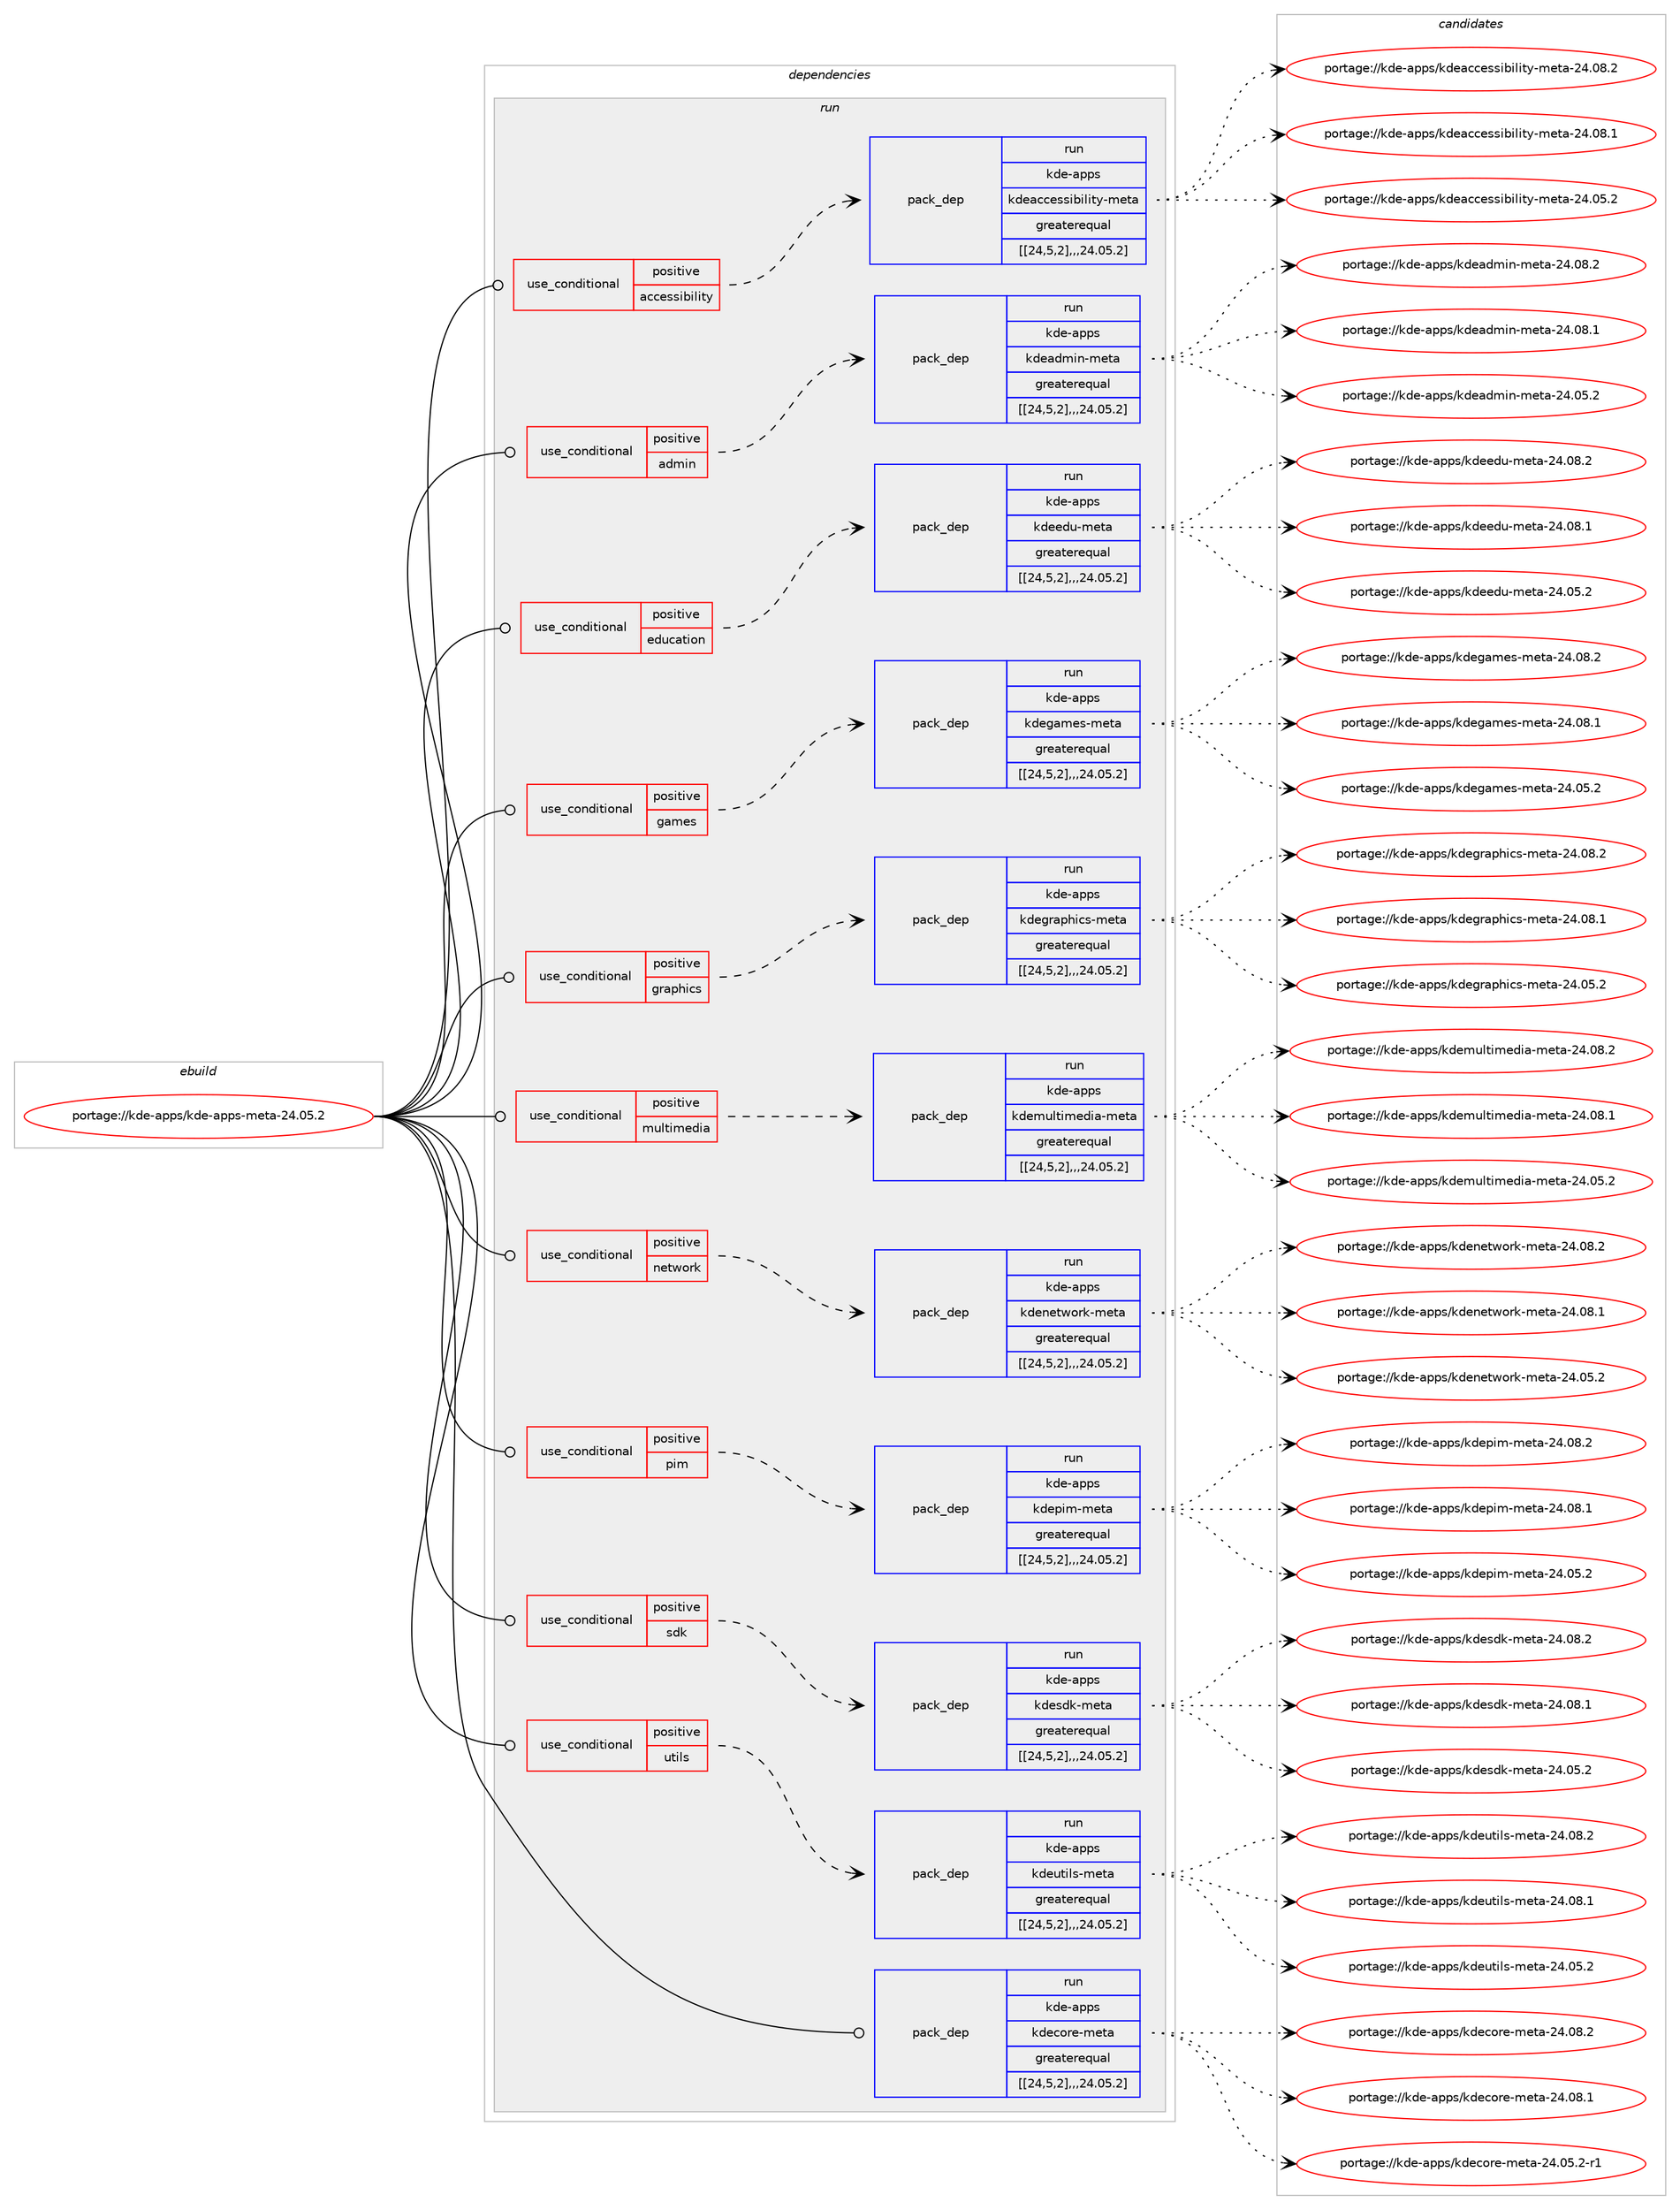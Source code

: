 digraph prolog {

# *************
# Graph options
# *************

newrank=true;
concentrate=true;
compound=true;
graph [rankdir=LR,fontname=Helvetica,fontsize=10,ranksep=1.5];#, ranksep=2.5, nodesep=0.2];
edge  [arrowhead=vee];
node  [fontname=Helvetica,fontsize=10];

# **********
# The ebuild
# **********

subgraph cluster_leftcol {
color=gray;
label=<<i>ebuild</i>>;
id [label="portage://kde-apps/kde-apps-meta-24.05.2", color=red, width=4, href="../kde-apps/kde-apps-meta-24.05.2.svg"];
}

# ****************
# The dependencies
# ****************

subgraph cluster_midcol {
color=gray;
label=<<i>dependencies</i>>;
subgraph cluster_compile {
fillcolor="#eeeeee";
style=filled;
label=<<i>compile</i>>;
}
subgraph cluster_compileandrun {
fillcolor="#eeeeee";
style=filled;
label=<<i>compile and run</i>>;
}
subgraph cluster_run {
fillcolor="#eeeeee";
style=filled;
label=<<i>run</i>>;
subgraph cond71936 {
dependency265685 [label=<<TABLE BORDER="0" CELLBORDER="1" CELLSPACING="0" CELLPADDING="4"><TR><TD ROWSPAN="3" CELLPADDING="10">use_conditional</TD></TR><TR><TD>positive</TD></TR><TR><TD>accessibility</TD></TR></TABLE>>, shape=none, color=red];
subgraph pack191886 {
dependency265726 [label=<<TABLE BORDER="0" CELLBORDER="1" CELLSPACING="0" CELLPADDING="4" WIDTH="220"><TR><TD ROWSPAN="6" CELLPADDING="30">pack_dep</TD></TR><TR><TD WIDTH="110">run</TD></TR><TR><TD>kde-apps</TD></TR><TR><TD>kdeaccessibility-meta</TD></TR><TR><TD>greaterequal</TD></TR><TR><TD>[[24,5,2],,,24.05.2]</TD></TR></TABLE>>, shape=none, color=blue];
}
dependency265685:e -> dependency265726:w [weight=20,style="dashed",arrowhead="vee"];
}
id:e -> dependency265685:w [weight=20,style="solid",arrowhead="odot"];
subgraph cond71939 {
dependency265729 [label=<<TABLE BORDER="0" CELLBORDER="1" CELLSPACING="0" CELLPADDING="4"><TR><TD ROWSPAN="3" CELLPADDING="10">use_conditional</TD></TR><TR><TD>positive</TD></TR><TR><TD>admin</TD></TR></TABLE>>, shape=none, color=red];
subgraph pack191920 {
dependency265762 [label=<<TABLE BORDER="0" CELLBORDER="1" CELLSPACING="0" CELLPADDING="4" WIDTH="220"><TR><TD ROWSPAN="6" CELLPADDING="30">pack_dep</TD></TR><TR><TD WIDTH="110">run</TD></TR><TR><TD>kde-apps</TD></TR><TR><TD>kdeadmin-meta</TD></TR><TR><TD>greaterequal</TD></TR><TR><TD>[[24,5,2],,,24.05.2]</TD></TR></TABLE>>, shape=none, color=blue];
}
dependency265729:e -> dependency265762:w [weight=20,style="dashed",arrowhead="vee"];
}
id:e -> dependency265729:w [weight=20,style="solid",arrowhead="odot"];
subgraph cond71940 {
dependency265781 [label=<<TABLE BORDER="0" CELLBORDER="1" CELLSPACING="0" CELLPADDING="4"><TR><TD ROWSPAN="3" CELLPADDING="10">use_conditional</TD></TR><TR><TD>positive</TD></TR><TR><TD>education</TD></TR></TABLE>>, shape=none, color=red];
subgraph pack191952 {
dependency265790 [label=<<TABLE BORDER="0" CELLBORDER="1" CELLSPACING="0" CELLPADDING="4" WIDTH="220"><TR><TD ROWSPAN="6" CELLPADDING="30">pack_dep</TD></TR><TR><TD WIDTH="110">run</TD></TR><TR><TD>kde-apps</TD></TR><TR><TD>kdeedu-meta</TD></TR><TR><TD>greaterequal</TD></TR><TR><TD>[[24,5,2],,,24.05.2]</TD></TR></TABLE>>, shape=none, color=blue];
}
dependency265781:e -> dependency265790:w [weight=20,style="dashed",arrowhead="vee"];
}
id:e -> dependency265781:w [weight=20,style="solid",arrowhead="odot"];
subgraph cond71942 {
dependency265792 [label=<<TABLE BORDER="0" CELLBORDER="1" CELLSPACING="0" CELLPADDING="4"><TR><TD ROWSPAN="3" CELLPADDING="10">use_conditional</TD></TR><TR><TD>positive</TD></TR><TR><TD>games</TD></TR></TABLE>>, shape=none, color=red];
subgraph pack191963 {
dependency265814 [label=<<TABLE BORDER="0" CELLBORDER="1" CELLSPACING="0" CELLPADDING="4" WIDTH="220"><TR><TD ROWSPAN="6" CELLPADDING="30">pack_dep</TD></TR><TR><TD WIDTH="110">run</TD></TR><TR><TD>kde-apps</TD></TR><TR><TD>kdegames-meta</TD></TR><TR><TD>greaterequal</TD></TR><TR><TD>[[24,5,2],,,24.05.2]</TD></TR></TABLE>>, shape=none, color=blue];
}
dependency265792:e -> dependency265814:w [weight=20,style="dashed",arrowhead="vee"];
}
id:e -> dependency265792:w [weight=20,style="solid",arrowhead="odot"];
subgraph cond71948 {
dependency265831 [label=<<TABLE BORDER="0" CELLBORDER="1" CELLSPACING="0" CELLPADDING="4"><TR><TD ROWSPAN="3" CELLPADDING="10">use_conditional</TD></TR><TR><TD>positive</TD></TR><TR><TD>graphics</TD></TR></TABLE>>, shape=none, color=red];
subgraph pack191998 {
dependency265834 [label=<<TABLE BORDER="0" CELLBORDER="1" CELLSPACING="0" CELLPADDING="4" WIDTH="220"><TR><TD ROWSPAN="6" CELLPADDING="30">pack_dep</TD></TR><TR><TD WIDTH="110">run</TD></TR><TR><TD>kde-apps</TD></TR><TR><TD>kdegraphics-meta</TD></TR><TR><TD>greaterequal</TD></TR><TR><TD>[[24,5,2],,,24.05.2]</TD></TR></TABLE>>, shape=none, color=blue];
}
dependency265831:e -> dependency265834:w [weight=20,style="dashed",arrowhead="vee"];
}
id:e -> dependency265831:w [weight=20,style="solid",arrowhead="odot"];
subgraph cond71950 {
dependency265850 [label=<<TABLE BORDER="0" CELLBORDER="1" CELLSPACING="0" CELLPADDING="4"><TR><TD ROWSPAN="3" CELLPADDING="10">use_conditional</TD></TR><TR><TD>positive</TD></TR><TR><TD>multimedia</TD></TR></TABLE>>, shape=none, color=red];
subgraph pack192016 {
dependency265857 [label=<<TABLE BORDER="0" CELLBORDER="1" CELLSPACING="0" CELLPADDING="4" WIDTH="220"><TR><TD ROWSPAN="6" CELLPADDING="30">pack_dep</TD></TR><TR><TD WIDTH="110">run</TD></TR><TR><TD>kde-apps</TD></TR><TR><TD>kdemultimedia-meta</TD></TR><TR><TD>greaterequal</TD></TR><TR><TD>[[24,5,2],,,24.05.2]</TD></TR></TABLE>>, shape=none, color=blue];
}
dependency265850:e -> dependency265857:w [weight=20,style="dashed",arrowhead="vee"];
}
id:e -> dependency265850:w [weight=20,style="solid",arrowhead="odot"];
subgraph cond71952 {
dependency265875 [label=<<TABLE BORDER="0" CELLBORDER="1" CELLSPACING="0" CELLPADDING="4"><TR><TD ROWSPAN="3" CELLPADDING="10">use_conditional</TD></TR><TR><TD>positive</TD></TR><TR><TD>network</TD></TR></TABLE>>, shape=none, color=red];
subgraph pack192032 {
dependency265876 [label=<<TABLE BORDER="0" CELLBORDER="1" CELLSPACING="0" CELLPADDING="4" WIDTH="220"><TR><TD ROWSPAN="6" CELLPADDING="30">pack_dep</TD></TR><TR><TD WIDTH="110">run</TD></TR><TR><TD>kde-apps</TD></TR><TR><TD>kdenetwork-meta</TD></TR><TR><TD>greaterequal</TD></TR><TR><TD>[[24,5,2],,,24.05.2]</TD></TR></TABLE>>, shape=none, color=blue];
}
dependency265875:e -> dependency265876:w [weight=20,style="dashed",arrowhead="vee"];
}
id:e -> dependency265875:w [weight=20,style="solid",arrowhead="odot"];
subgraph cond71954 {
dependency265887 [label=<<TABLE BORDER="0" CELLBORDER="1" CELLSPACING="0" CELLPADDING="4"><TR><TD ROWSPAN="3" CELLPADDING="10">use_conditional</TD></TR><TR><TD>positive</TD></TR><TR><TD>pim</TD></TR></TABLE>>, shape=none, color=red];
subgraph pack192043 {
dependency265895 [label=<<TABLE BORDER="0" CELLBORDER="1" CELLSPACING="0" CELLPADDING="4" WIDTH="220"><TR><TD ROWSPAN="6" CELLPADDING="30">pack_dep</TD></TR><TR><TD WIDTH="110">run</TD></TR><TR><TD>kde-apps</TD></TR><TR><TD>kdepim-meta</TD></TR><TR><TD>greaterequal</TD></TR><TR><TD>[[24,5,2],,,24.05.2]</TD></TR></TABLE>>, shape=none, color=blue];
}
dependency265887:e -> dependency265895:w [weight=20,style="dashed",arrowhead="vee"];
}
id:e -> dependency265887:w [weight=20,style="solid",arrowhead="odot"];
subgraph cond71956 {
dependency265898 [label=<<TABLE BORDER="0" CELLBORDER="1" CELLSPACING="0" CELLPADDING="4"><TR><TD ROWSPAN="3" CELLPADDING="10">use_conditional</TD></TR><TR><TD>positive</TD></TR><TR><TD>sdk</TD></TR></TABLE>>, shape=none, color=red];
subgraph pack192049 {
dependency265899 [label=<<TABLE BORDER="0" CELLBORDER="1" CELLSPACING="0" CELLPADDING="4" WIDTH="220"><TR><TD ROWSPAN="6" CELLPADDING="30">pack_dep</TD></TR><TR><TD WIDTH="110">run</TD></TR><TR><TD>kde-apps</TD></TR><TR><TD>kdesdk-meta</TD></TR><TR><TD>greaterequal</TD></TR><TR><TD>[[24,5,2],,,24.05.2]</TD></TR></TABLE>>, shape=none, color=blue];
}
dependency265898:e -> dependency265899:w [weight=20,style="dashed",arrowhead="vee"];
}
id:e -> dependency265898:w [weight=20,style="solid",arrowhead="odot"];
subgraph cond71960 {
dependency265907 [label=<<TABLE BORDER="0" CELLBORDER="1" CELLSPACING="0" CELLPADDING="4"><TR><TD ROWSPAN="3" CELLPADDING="10">use_conditional</TD></TR><TR><TD>positive</TD></TR><TR><TD>utils</TD></TR></TABLE>>, shape=none, color=red];
subgraph pack192061 {
dependency265922 [label=<<TABLE BORDER="0" CELLBORDER="1" CELLSPACING="0" CELLPADDING="4" WIDTH="220"><TR><TD ROWSPAN="6" CELLPADDING="30">pack_dep</TD></TR><TR><TD WIDTH="110">run</TD></TR><TR><TD>kde-apps</TD></TR><TR><TD>kdeutils-meta</TD></TR><TR><TD>greaterequal</TD></TR><TR><TD>[[24,5,2],,,24.05.2]</TD></TR></TABLE>>, shape=none, color=blue];
}
dependency265907:e -> dependency265922:w [weight=20,style="dashed",arrowhead="vee"];
}
id:e -> dependency265907:w [weight=20,style="solid",arrowhead="odot"];
subgraph pack192075 {
dependency265928 [label=<<TABLE BORDER="0" CELLBORDER="1" CELLSPACING="0" CELLPADDING="4" WIDTH="220"><TR><TD ROWSPAN="6" CELLPADDING="30">pack_dep</TD></TR><TR><TD WIDTH="110">run</TD></TR><TR><TD>kde-apps</TD></TR><TR><TD>kdecore-meta</TD></TR><TR><TD>greaterequal</TD></TR><TR><TD>[[24,5,2],,,24.05.2]</TD></TR></TABLE>>, shape=none, color=blue];
}
id:e -> dependency265928:w [weight=20,style="solid",arrowhead="odot"];
}
}

# **************
# The candidates
# **************

subgraph cluster_choices {
rank=same;
color=gray;
label=<<i>candidates</i>>;

subgraph choice191369 {
color=black;
nodesep=1;
choice1071001014597112112115471071001019799991011151151059810510810511612145109101116974550524648564650 [label="portage://kde-apps/kdeaccessibility-meta-24.08.2", color=red, width=4,href="../kde-apps/kdeaccessibility-meta-24.08.2.svg"];
choice1071001014597112112115471071001019799991011151151059810510810511612145109101116974550524648564649 [label="portage://kde-apps/kdeaccessibility-meta-24.08.1", color=red, width=4,href="../kde-apps/kdeaccessibility-meta-24.08.1.svg"];
choice1071001014597112112115471071001019799991011151151059810510810511612145109101116974550524648534650 [label="portage://kde-apps/kdeaccessibility-meta-24.05.2", color=red, width=4,href="../kde-apps/kdeaccessibility-meta-24.05.2.svg"];
dependency265726:e -> choice1071001014597112112115471071001019799991011151151059810510810511612145109101116974550524648564650:w [style=dotted,weight="100"];
dependency265726:e -> choice1071001014597112112115471071001019799991011151151059810510810511612145109101116974550524648564649:w [style=dotted,weight="100"];
dependency265726:e -> choice1071001014597112112115471071001019799991011151151059810510810511612145109101116974550524648534650:w [style=dotted,weight="100"];
}
subgraph choice191372 {
color=black;
nodesep=1;
choice1071001014597112112115471071001019710010910511045109101116974550524648564650 [label="portage://kde-apps/kdeadmin-meta-24.08.2", color=red, width=4,href="../kde-apps/kdeadmin-meta-24.08.2.svg"];
choice1071001014597112112115471071001019710010910511045109101116974550524648564649 [label="portage://kde-apps/kdeadmin-meta-24.08.1", color=red, width=4,href="../kde-apps/kdeadmin-meta-24.08.1.svg"];
choice1071001014597112112115471071001019710010910511045109101116974550524648534650 [label="portage://kde-apps/kdeadmin-meta-24.05.2", color=red, width=4,href="../kde-apps/kdeadmin-meta-24.05.2.svg"];
dependency265762:e -> choice1071001014597112112115471071001019710010910511045109101116974550524648564650:w [style=dotted,weight="100"];
dependency265762:e -> choice1071001014597112112115471071001019710010910511045109101116974550524648564649:w [style=dotted,weight="100"];
dependency265762:e -> choice1071001014597112112115471071001019710010910511045109101116974550524648534650:w [style=dotted,weight="100"];
}
subgraph choice191408 {
color=black;
nodesep=1;
choice10710010145971121121154710710010110110011745109101116974550524648564650 [label="portage://kde-apps/kdeedu-meta-24.08.2", color=red, width=4,href="../kde-apps/kdeedu-meta-24.08.2.svg"];
choice10710010145971121121154710710010110110011745109101116974550524648564649 [label="portage://kde-apps/kdeedu-meta-24.08.1", color=red, width=4,href="../kde-apps/kdeedu-meta-24.08.1.svg"];
choice10710010145971121121154710710010110110011745109101116974550524648534650 [label="portage://kde-apps/kdeedu-meta-24.05.2", color=red, width=4,href="../kde-apps/kdeedu-meta-24.05.2.svg"];
dependency265790:e -> choice10710010145971121121154710710010110110011745109101116974550524648564650:w [style=dotted,weight="100"];
dependency265790:e -> choice10710010145971121121154710710010110110011745109101116974550524648564649:w [style=dotted,weight="100"];
dependency265790:e -> choice10710010145971121121154710710010110110011745109101116974550524648534650:w [style=dotted,weight="100"];
}
subgraph choice191419 {
color=black;
nodesep=1;
choice1071001014597112112115471071001011039710910111545109101116974550524648564650 [label="portage://kde-apps/kdegames-meta-24.08.2", color=red, width=4,href="../kde-apps/kdegames-meta-24.08.2.svg"];
choice1071001014597112112115471071001011039710910111545109101116974550524648564649 [label="portage://kde-apps/kdegames-meta-24.08.1", color=red, width=4,href="../kde-apps/kdegames-meta-24.08.1.svg"];
choice1071001014597112112115471071001011039710910111545109101116974550524648534650 [label="portage://kde-apps/kdegames-meta-24.05.2", color=red, width=4,href="../kde-apps/kdegames-meta-24.05.2.svg"];
dependency265814:e -> choice1071001014597112112115471071001011039710910111545109101116974550524648564650:w [style=dotted,weight="100"];
dependency265814:e -> choice1071001014597112112115471071001011039710910111545109101116974550524648564649:w [style=dotted,weight="100"];
dependency265814:e -> choice1071001014597112112115471071001011039710910111545109101116974550524648534650:w [style=dotted,weight="100"];
}
subgraph choice191452 {
color=black;
nodesep=1;
choice107100101459711211211547107100101103114971121041059911545109101116974550524648564650 [label="portage://kde-apps/kdegraphics-meta-24.08.2", color=red, width=4,href="../kde-apps/kdegraphics-meta-24.08.2.svg"];
choice107100101459711211211547107100101103114971121041059911545109101116974550524648564649 [label="portage://kde-apps/kdegraphics-meta-24.08.1", color=red, width=4,href="../kde-apps/kdegraphics-meta-24.08.1.svg"];
choice107100101459711211211547107100101103114971121041059911545109101116974550524648534650 [label="portage://kde-apps/kdegraphics-meta-24.05.2", color=red, width=4,href="../kde-apps/kdegraphics-meta-24.05.2.svg"];
dependency265834:e -> choice107100101459711211211547107100101103114971121041059911545109101116974550524648564650:w [style=dotted,weight="100"];
dependency265834:e -> choice107100101459711211211547107100101103114971121041059911545109101116974550524648564649:w [style=dotted,weight="100"];
dependency265834:e -> choice107100101459711211211547107100101103114971121041059911545109101116974550524648534650:w [style=dotted,weight="100"];
}
subgraph choice191458 {
color=black;
nodesep=1;
choice1071001014597112112115471071001011091171081161051091011001059745109101116974550524648564650 [label="portage://kde-apps/kdemultimedia-meta-24.08.2", color=red, width=4,href="../kde-apps/kdemultimedia-meta-24.08.2.svg"];
choice1071001014597112112115471071001011091171081161051091011001059745109101116974550524648564649 [label="portage://kde-apps/kdemultimedia-meta-24.08.1", color=red, width=4,href="../kde-apps/kdemultimedia-meta-24.08.1.svg"];
choice1071001014597112112115471071001011091171081161051091011001059745109101116974550524648534650 [label="portage://kde-apps/kdemultimedia-meta-24.05.2", color=red, width=4,href="../kde-apps/kdemultimedia-meta-24.05.2.svg"];
dependency265857:e -> choice1071001014597112112115471071001011091171081161051091011001059745109101116974550524648564650:w [style=dotted,weight="100"];
dependency265857:e -> choice1071001014597112112115471071001011091171081161051091011001059745109101116974550524648564649:w [style=dotted,weight="100"];
dependency265857:e -> choice1071001014597112112115471071001011091171081161051091011001059745109101116974550524648534650:w [style=dotted,weight="100"];
}
subgraph choice191489 {
color=black;
nodesep=1;
choice10710010145971121121154710710010111010111611911111410745109101116974550524648564650 [label="portage://kde-apps/kdenetwork-meta-24.08.2", color=red, width=4,href="../kde-apps/kdenetwork-meta-24.08.2.svg"];
choice10710010145971121121154710710010111010111611911111410745109101116974550524648564649 [label="portage://kde-apps/kdenetwork-meta-24.08.1", color=red, width=4,href="../kde-apps/kdenetwork-meta-24.08.1.svg"];
choice10710010145971121121154710710010111010111611911111410745109101116974550524648534650 [label="portage://kde-apps/kdenetwork-meta-24.05.2", color=red, width=4,href="../kde-apps/kdenetwork-meta-24.05.2.svg"];
dependency265876:e -> choice10710010145971121121154710710010111010111611911111410745109101116974550524648564650:w [style=dotted,weight="100"];
dependency265876:e -> choice10710010145971121121154710710010111010111611911111410745109101116974550524648564649:w [style=dotted,weight="100"];
dependency265876:e -> choice10710010145971121121154710710010111010111611911111410745109101116974550524648534650:w [style=dotted,weight="100"];
}
subgraph choice191523 {
color=black;
nodesep=1;
choice10710010145971121121154710710010111210510945109101116974550524648564650 [label="portage://kde-apps/kdepim-meta-24.08.2", color=red, width=4,href="../kde-apps/kdepim-meta-24.08.2.svg"];
choice10710010145971121121154710710010111210510945109101116974550524648564649 [label="portage://kde-apps/kdepim-meta-24.08.1", color=red, width=4,href="../kde-apps/kdepim-meta-24.08.1.svg"];
choice10710010145971121121154710710010111210510945109101116974550524648534650 [label="portage://kde-apps/kdepim-meta-24.05.2", color=red, width=4,href="../kde-apps/kdepim-meta-24.05.2.svg"];
dependency265895:e -> choice10710010145971121121154710710010111210510945109101116974550524648564650:w [style=dotted,weight="100"];
dependency265895:e -> choice10710010145971121121154710710010111210510945109101116974550524648564649:w [style=dotted,weight="100"];
dependency265895:e -> choice10710010145971121121154710710010111210510945109101116974550524648534650:w [style=dotted,weight="100"];
}
subgraph choice191535 {
color=black;
nodesep=1;
choice10710010145971121121154710710010111510010745109101116974550524648564650 [label="portage://kde-apps/kdesdk-meta-24.08.2", color=red, width=4,href="../kde-apps/kdesdk-meta-24.08.2.svg"];
choice10710010145971121121154710710010111510010745109101116974550524648564649 [label="portage://kde-apps/kdesdk-meta-24.08.1", color=red, width=4,href="../kde-apps/kdesdk-meta-24.08.1.svg"];
choice10710010145971121121154710710010111510010745109101116974550524648534650 [label="portage://kde-apps/kdesdk-meta-24.05.2", color=red, width=4,href="../kde-apps/kdesdk-meta-24.05.2.svg"];
dependency265899:e -> choice10710010145971121121154710710010111510010745109101116974550524648564650:w [style=dotted,weight="100"];
dependency265899:e -> choice10710010145971121121154710710010111510010745109101116974550524648564649:w [style=dotted,weight="100"];
dependency265899:e -> choice10710010145971121121154710710010111510010745109101116974550524648534650:w [style=dotted,weight="100"];
}
subgraph choice191564 {
color=black;
nodesep=1;
choice10710010145971121121154710710010111711610510811545109101116974550524648564650 [label="portage://kde-apps/kdeutils-meta-24.08.2", color=red, width=4,href="../kde-apps/kdeutils-meta-24.08.2.svg"];
choice10710010145971121121154710710010111711610510811545109101116974550524648564649 [label="portage://kde-apps/kdeutils-meta-24.08.1", color=red, width=4,href="../kde-apps/kdeutils-meta-24.08.1.svg"];
choice10710010145971121121154710710010111711610510811545109101116974550524648534650 [label="portage://kde-apps/kdeutils-meta-24.05.2", color=red, width=4,href="../kde-apps/kdeutils-meta-24.05.2.svg"];
dependency265922:e -> choice10710010145971121121154710710010111711610510811545109101116974550524648564650:w [style=dotted,weight="100"];
dependency265922:e -> choice10710010145971121121154710710010111711610510811545109101116974550524648564649:w [style=dotted,weight="100"];
dependency265922:e -> choice10710010145971121121154710710010111711610510811545109101116974550524648534650:w [style=dotted,weight="100"];
}
subgraph choice191568 {
color=black;
nodesep=1;
choice1071001014597112112115471071001019911111410145109101116974550524648564650 [label="portage://kde-apps/kdecore-meta-24.08.2", color=red, width=4,href="../kde-apps/kdecore-meta-24.08.2.svg"];
choice1071001014597112112115471071001019911111410145109101116974550524648564649 [label="portage://kde-apps/kdecore-meta-24.08.1", color=red, width=4,href="../kde-apps/kdecore-meta-24.08.1.svg"];
choice10710010145971121121154710710010199111114101451091011169745505246485346504511449 [label="portage://kde-apps/kdecore-meta-24.05.2-r1", color=red, width=4,href="../kde-apps/kdecore-meta-24.05.2-r1.svg"];
dependency265928:e -> choice1071001014597112112115471071001019911111410145109101116974550524648564650:w [style=dotted,weight="100"];
dependency265928:e -> choice1071001014597112112115471071001019911111410145109101116974550524648564649:w [style=dotted,weight="100"];
dependency265928:e -> choice10710010145971121121154710710010199111114101451091011169745505246485346504511449:w [style=dotted,weight="100"];
}
}

}
